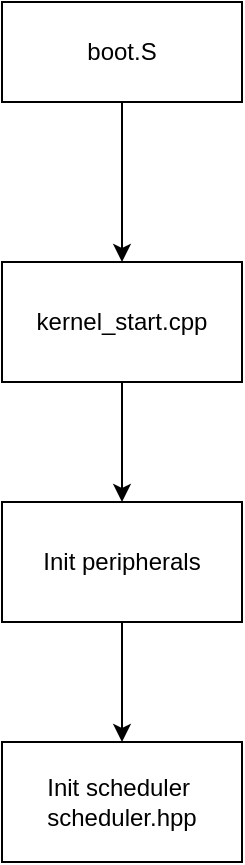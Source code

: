 <mxfile>
    <diagram id="mhcoUm5rMkyvp6J3gVC9" name="Page-1">
        <mxGraphModel dx="338" dy="793" grid="1" gridSize="10" guides="1" tooltips="1" connect="1" arrows="1" fold="1" page="1" pageScale="1" pageWidth="827" pageHeight="1169" math="0" shadow="0">
            <root>
                <mxCell id="0"/>
                <mxCell id="1" parent="0"/>
                <mxCell id="4" style="edgeStyle=none;html=1;entryX=0.5;entryY=0;entryDx=0;entryDy=0;" parent="1" source="2" target="3" edge="1">
                    <mxGeometry relative="1" as="geometry"/>
                </mxCell>
                <mxCell id="2" value="boot.S" style="rounded=0;whiteSpace=wrap;html=1;" parent="1" vertex="1">
                    <mxGeometry x="130" y="130" width="120" height="50" as="geometry"/>
                </mxCell>
                <mxCell id="6" style="edgeStyle=none;html=1;entryX=0.5;entryY=0;entryDx=0;entryDy=0;" parent="1" source="3" target="5" edge="1">
                    <mxGeometry relative="1" as="geometry"/>
                </mxCell>
                <mxCell id="3" value="kernel_start.cpp" style="rounded=0;whiteSpace=wrap;html=1;" parent="1" vertex="1">
                    <mxGeometry x="130" y="260" width="120" height="60" as="geometry"/>
                </mxCell>
                <mxCell id="7" style="edgeStyle=none;html=1;" edge="1" parent="1" source="5">
                    <mxGeometry relative="1" as="geometry">
                        <mxPoint x="190" y="500" as="targetPoint"/>
                    </mxGeometry>
                </mxCell>
                <mxCell id="5" value="Init peripherals" style="rounded=0;whiteSpace=wrap;html=1;" parent="1" vertex="1">
                    <mxGeometry x="130" y="380" width="120" height="60" as="geometry"/>
                </mxCell>
                <mxCell id="8" value="Init scheduler&amp;nbsp;&lt;div&gt;scheduler.hpp&lt;/div&gt;" style="rounded=0;whiteSpace=wrap;html=1;" vertex="1" parent="1">
                    <mxGeometry x="130" y="500" width="120" height="60" as="geometry"/>
                </mxCell>
            </root>
        </mxGraphModel>
    </diagram>
</mxfile>